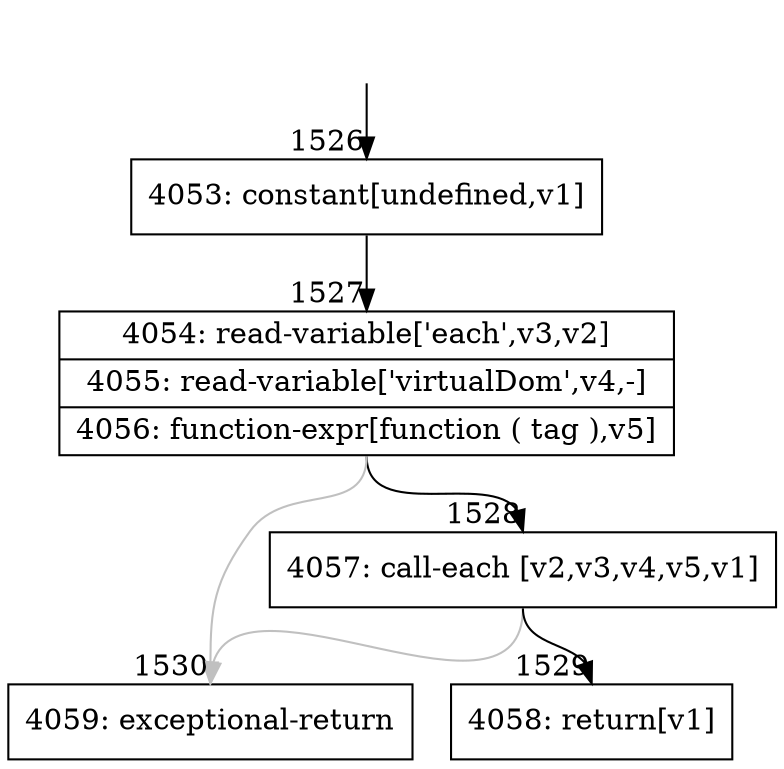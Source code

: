 digraph {
rankdir="TD"
BB_entry110[shape=none,label=""];
BB_entry110 -> BB1526 [tailport=s, headport=n, headlabel="    1526"]
BB1526 [shape=record label="{4053: constant[undefined,v1]}" ] 
BB1526 -> BB1527 [tailport=s, headport=n, headlabel="      1527"]
BB1527 [shape=record label="{4054: read-variable['each',v3,v2]|4055: read-variable['virtualDom',v4,-]|4056: function-expr[function ( tag ),v5]}" ] 
BB1527 -> BB1528 [tailport=s, headport=n, headlabel="      1528"]
BB1527 -> BB1530 [tailport=s, headport=n, color=gray, headlabel="      1530"]
BB1528 [shape=record label="{4057: call-each [v2,v3,v4,v5,v1]}" ] 
BB1528 -> BB1529 [tailport=s, headport=n, headlabel="      1529"]
BB1528 -> BB1530 [tailport=s, headport=n, color=gray]
BB1529 [shape=record label="{4058: return[v1]}" ] 
BB1530 [shape=record label="{4059: exceptional-return}" ] 
//#$~ 1311
}
